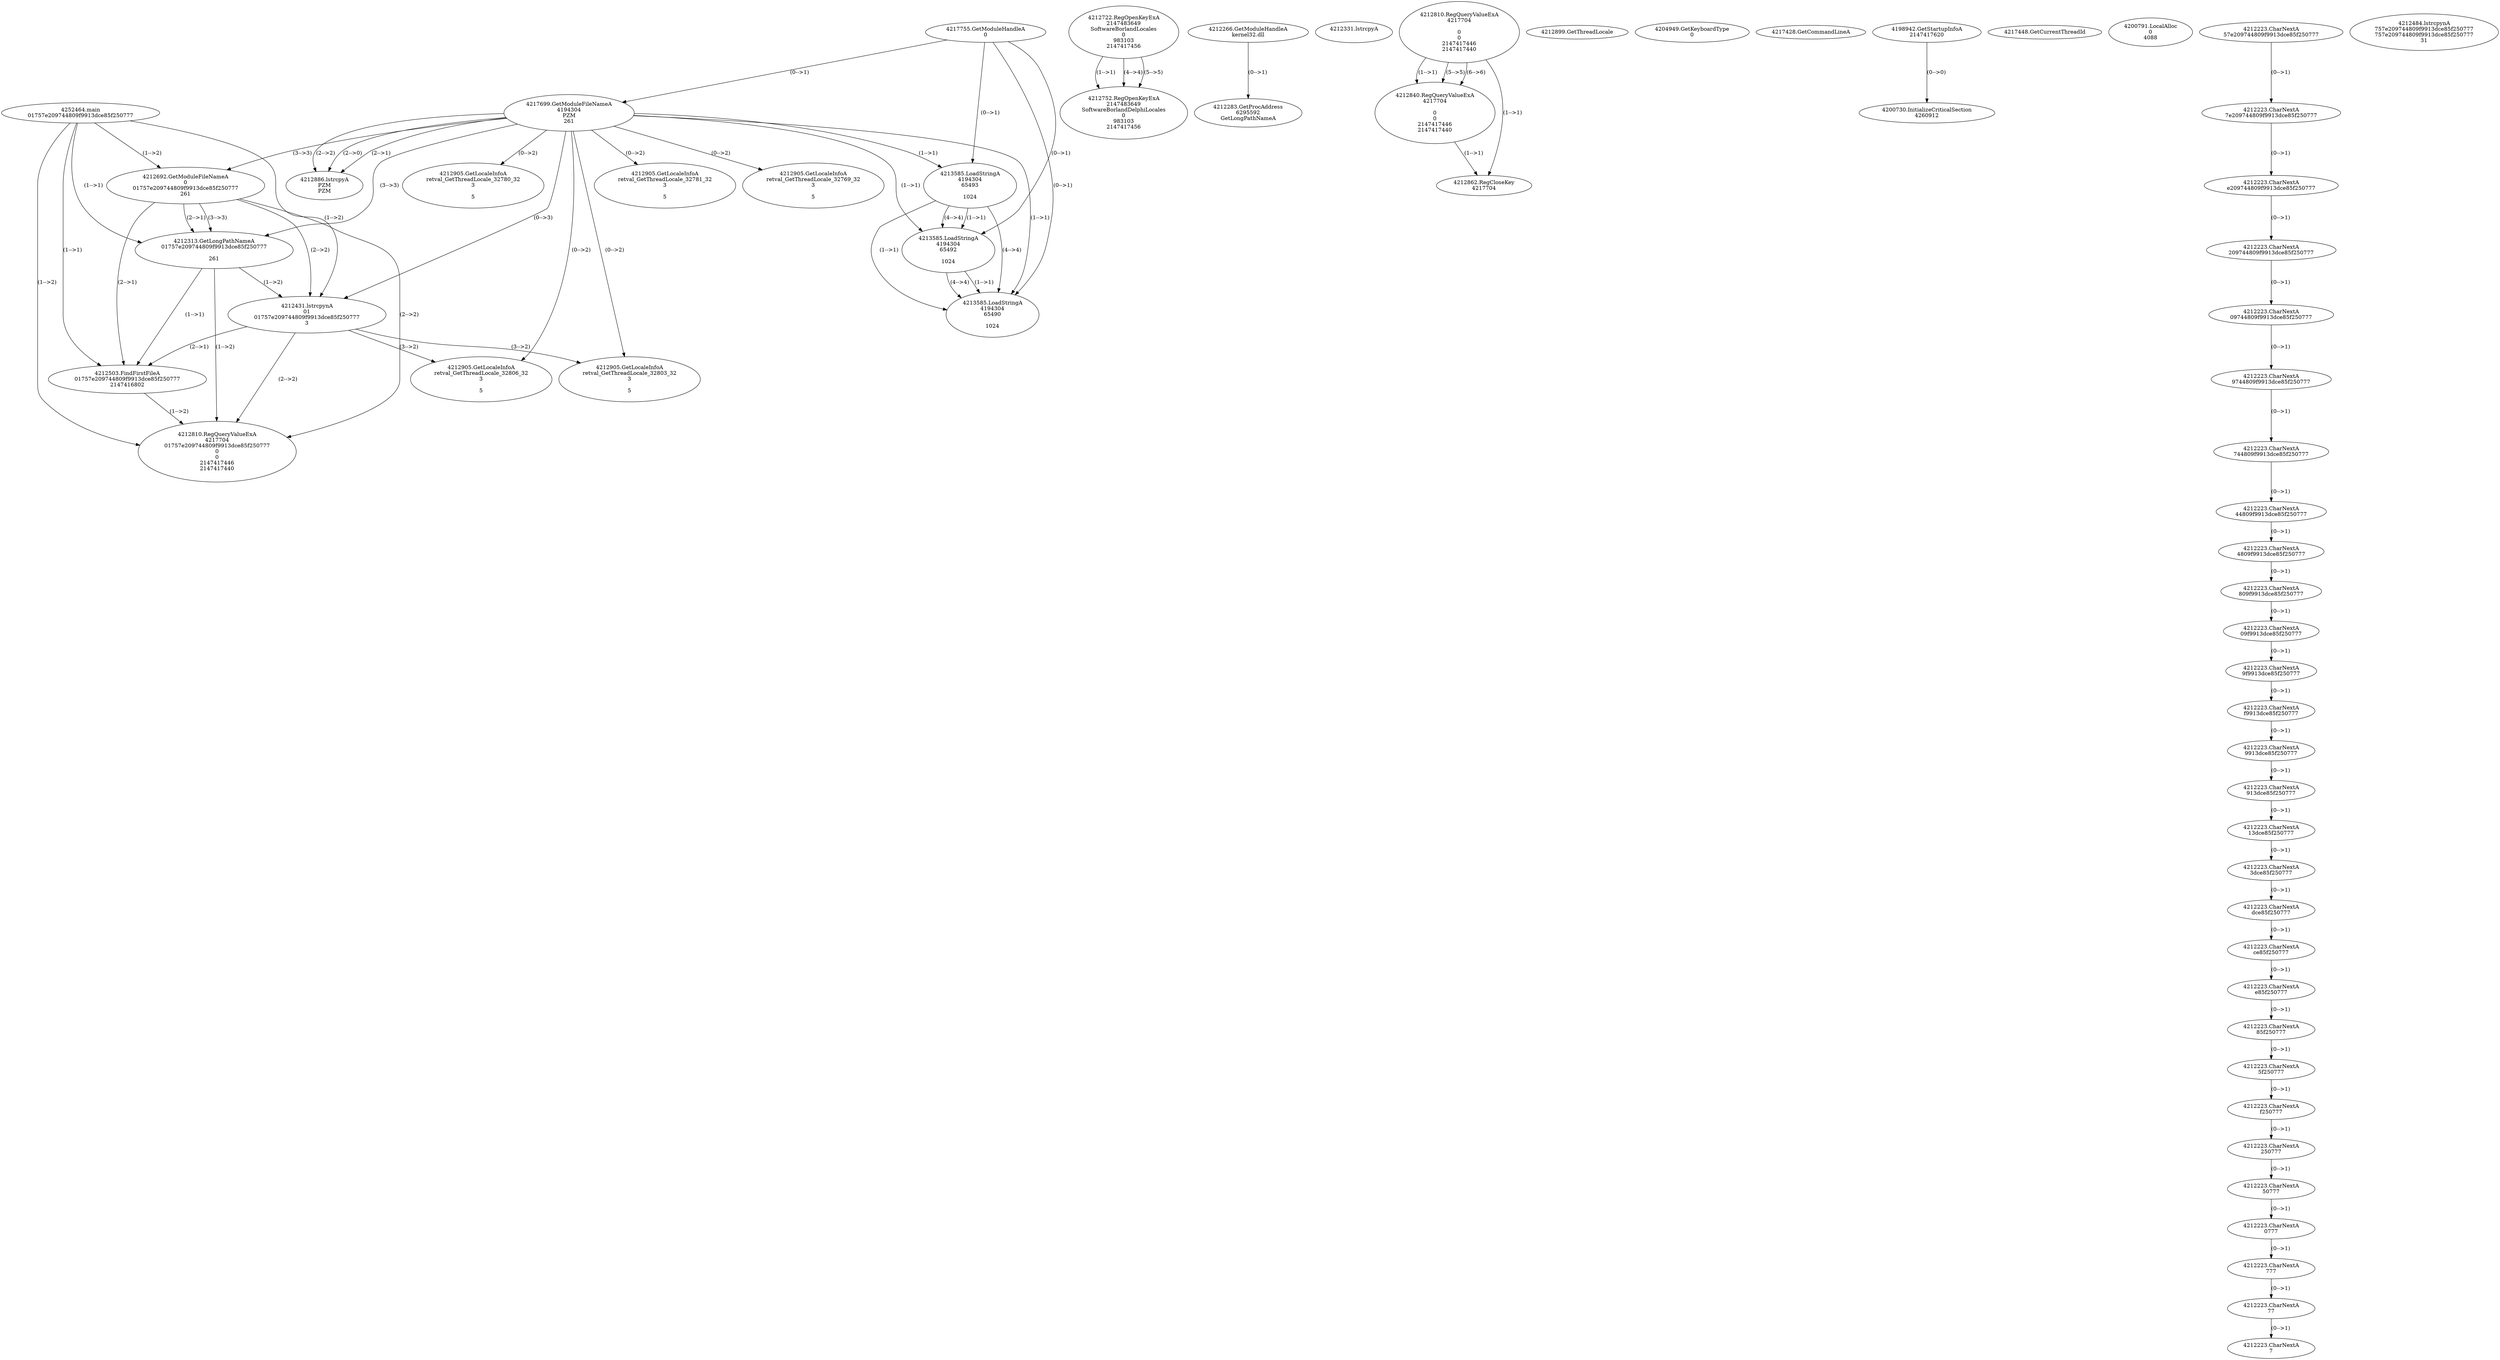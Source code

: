 // Global SCDG with merge call
digraph {
	0 [label="4252464.main
01757e209744809f9913dce85f250777"]
	1 [label="4217755.GetModuleHandleA
0"]
	2 [label="4217699.GetModuleFileNameA
4194304
PZM
261"]
	1 -> 2 [label="(0-->1)"]
	3 [label="4212692.GetModuleFileNameA
0
01757e209744809f9913dce85f250777
261"]
	0 -> 3 [label="(1-->2)"]
	2 -> 3 [label="(3-->3)"]
	4 [label="4212722.RegOpenKeyExA
2147483649
Software\Borland\Locales
0
983103
2147417456"]
	5 [label="4212266.GetModuleHandleA
kernel32.dll"]
	6 [label="4212283.GetProcAddress
6295592
GetLongPathNameA"]
	5 -> 6 [label="(0-->1)"]
	7 [label="4212313.GetLongPathNameA
01757e209744809f9913dce85f250777

261"]
	0 -> 7 [label="(1-->1)"]
	3 -> 7 [label="(2-->1)"]
	2 -> 7 [label="(3-->3)"]
	3 -> 7 [label="(3-->3)"]
	8 [label="4212331.lstrcpyA

"]
	9 [label="4212810.RegQueryValueExA
4217704

0
0
2147417446
2147417440"]
	10 [label="4212840.RegQueryValueExA
4217704

0
0
2147417446
2147417440"]
	9 -> 10 [label="(1-->1)"]
	9 -> 10 [label="(5-->5)"]
	9 -> 10 [label="(6-->6)"]
	11 [label="4212862.RegCloseKey
4217704"]
	9 -> 11 [label="(1-->1)"]
	10 -> 11 [label="(1-->1)"]
	12 [label="4212886.lstrcpyA
PZM
PZM"]
	2 -> 12 [label="(2-->1)"]
	2 -> 12 [label="(2-->2)"]
	2 -> 12 [label="(2-->0)"]
	13 [label="4212899.GetThreadLocale
"]
	14 [label="4212905.GetLocaleInfoA
retval_GetThreadLocale_32780_32
3

5"]
	2 -> 14 [label="(0-->2)"]
	15 [label="4204949.GetKeyboardType
0"]
	16 [label="4217428.GetCommandLineA
"]
	17 [label="4198942.GetStartupInfoA
2147417620"]
	18 [label="4217448.GetCurrentThreadId
"]
	19 [label="4213585.LoadStringA
4194304
65493

1024"]
	1 -> 19 [label="(0-->1)"]
	2 -> 19 [label="(1-->1)"]
	20 [label="4213585.LoadStringA
4194304
65492

1024"]
	1 -> 20 [label="(0-->1)"]
	2 -> 20 [label="(1-->1)"]
	19 -> 20 [label="(1-->1)"]
	19 -> 20 [label="(4-->4)"]
	21 [label="4213585.LoadStringA
4194304
65490

1024"]
	1 -> 21 [label="(0-->1)"]
	2 -> 21 [label="(1-->1)"]
	19 -> 21 [label="(1-->1)"]
	20 -> 21 [label="(1-->1)"]
	19 -> 21 [label="(4-->4)"]
	20 -> 21 [label="(4-->4)"]
	22 [label="4200730.InitializeCriticalSection
4260912"]
	17 -> 22 [label="(0-->0)"]
	23 [label="4200791.LocalAlloc
0
4088"]
	24 [label="4212431.lstrcpynA
01
01757e209744809f9913dce85f250777
3"]
	0 -> 24 [label="(1-->2)"]
	3 -> 24 [label="(2-->2)"]
	7 -> 24 [label="(1-->2)"]
	2 -> 24 [label="(0-->3)"]
	25 [label="4212223.CharNextA
57e209744809f9913dce85f250777"]
	26 [label="4212223.CharNextA
7e209744809f9913dce85f250777"]
	25 -> 26 [label="(0-->1)"]
	27 [label="4212223.CharNextA
e209744809f9913dce85f250777"]
	26 -> 27 [label="(0-->1)"]
	28 [label="4212223.CharNextA
209744809f9913dce85f250777"]
	27 -> 28 [label="(0-->1)"]
	29 [label="4212223.CharNextA
09744809f9913dce85f250777"]
	28 -> 29 [label="(0-->1)"]
	30 [label="4212223.CharNextA
9744809f9913dce85f250777"]
	29 -> 30 [label="(0-->1)"]
	31 [label="4212223.CharNextA
744809f9913dce85f250777"]
	30 -> 31 [label="(0-->1)"]
	32 [label="4212223.CharNextA
44809f9913dce85f250777"]
	31 -> 32 [label="(0-->1)"]
	33 [label="4212223.CharNextA
4809f9913dce85f250777"]
	32 -> 33 [label="(0-->1)"]
	34 [label="4212223.CharNextA
809f9913dce85f250777"]
	33 -> 34 [label="(0-->1)"]
	35 [label="4212223.CharNextA
09f9913dce85f250777"]
	34 -> 35 [label="(0-->1)"]
	36 [label="4212223.CharNextA
9f9913dce85f250777"]
	35 -> 36 [label="(0-->1)"]
	37 [label="4212223.CharNextA
f9913dce85f250777"]
	36 -> 37 [label="(0-->1)"]
	38 [label="4212223.CharNextA
9913dce85f250777"]
	37 -> 38 [label="(0-->1)"]
	39 [label="4212223.CharNextA
913dce85f250777"]
	38 -> 39 [label="(0-->1)"]
	40 [label="4212223.CharNextA
13dce85f250777"]
	39 -> 40 [label="(0-->1)"]
	41 [label="4212223.CharNextA
3dce85f250777"]
	40 -> 41 [label="(0-->1)"]
	42 [label="4212223.CharNextA
dce85f250777"]
	41 -> 42 [label="(0-->1)"]
	43 [label="4212223.CharNextA
ce85f250777"]
	42 -> 43 [label="(0-->1)"]
	44 [label="4212223.CharNextA
e85f250777"]
	43 -> 44 [label="(0-->1)"]
	45 [label="4212223.CharNextA
85f250777"]
	44 -> 45 [label="(0-->1)"]
	46 [label="4212223.CharNextA
5f250777"]
	45 -> 46 [label="(0-->1)"]
	47 [label="4212223.CharNextA
f250777"]
	46 -> 47 [label="(0-->1)"]
	48 [label="4212223.CharNextA
250777"]
	47 -> 48 [label="(0-->1)"]
	49 [label="4212223.CharNextA
50777"]
	48 -> 49 [label="(0-->1)"]
	50 [label="4212223.CharNextA
0777"]
	49 -> 50 [label="(0-->1)"]
	51 [label="4212223.CharNextA
777"]
	50 -> 51 [label="(0-->1)"]
	52 [label="4212223.CharNextA
77"]
	51 -> 52 [label="(0-->1)"]
	53 [label="4212223.CharNextA
7"]
	52 -> 53 [label="(0-->1)"]
	54 [label="4212484.lstrcpynA
757e209744809f9913dce85f250777
757e209744809f9913dce85f250777
31"]
	55 [label="4212503.FindFirstFileA
01757e209744809f9913dce85f250777
2147416802"]
	0 -> 55 [label="(1-->1)"]
	3 -> 55 [label="(2-->1)"]
	7 -> 55 [label="(1-->1)"]
	24 -> 55 [label="(2-->1)"]
	56 [label="4212810.RegQueryValueExA
4217704
01757e209744809f9913dce85f250777
0
0
2147417446
2147417440"]
	0 -> 56 [label="(1-->2)"]
	3 -> 56 [label="(2-->2)"]
	7 -> 56 [label="(1-->2)"]
	24 -> 56 [label="(2-->2)"]
	55 -> 56 [label="(1-->2)"]
	57 [label="4212905.GetLocaleInfoA
retval_GetThreadLocale_32803_32
3

5"]
	2 -> 57 [label="(0-->2)"]
	24 -> 57 [label="(3-->2)"]
	58 [label="4212905.GetLocaleInfoA
retval_GetThreadLocale_32781_32
3

5"]
	2 -> 58 [label="(0-->2)"]
	59 [label="4212752.RegOpenKeyExA
2147483649
Software\Borland\Delphi\Locales
0
983103
2147417456"]
	4 -> 59 [label="(1-->1)"]
	4 -> 59 [label="(4-->4)"]
	4 -> 59 [label="(5-->5)"]
	60 [label="4212905.GetLocaleInfoA
retval_GetThreadLocale_32769_32
3

5"]
	2 -> 60 [label="(0-->2)"]
	61 [label="4212905.GetLocaleInfoA
retval_GetThreadLocale_32806_32
3

5"]
	2 -> 61 [label="(0-->2)"]
	24 -> 61 [label="(3-->2)"]
}
